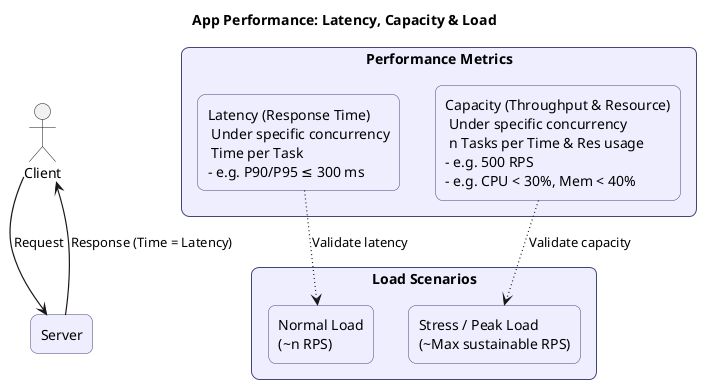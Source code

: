 @startuml
title App Performance: Latency, Capacity & Load

skinparam rectangle {
  BackgroundColor #eef
  BorderColor #447
  RoundCorner 15
}
skinparam arrow {
  Thickness 1.2
}

/' --- Components --- '/
actor Client
rectangle "Server" as Server

/' --- Request–Response Flow --- '/
Client -> Server : Request
Server --> Client : Response (Time = Latency)

/' --- Metrics & Load Types --- '/
rectangle "Performance Metrics" as Metrics {
  rectangle "Latency (Response Time)\n Under specific concurrency\n Time per Task\n- e.g. P90/P95 ≤ 300 ms" as Latency
  rectangle "Capacity (Throughput & Resource)\n Under specific concurrency\n n Tasks per Time & Res usage\n- e.g. 500 RPS\n- e.g. CPU < 30%, Mem < 40%" as Capacity
}

rectangle "Load Scenarios" as Load {
  rectangle "Normal Load\n(~n RPS)" as Normal
  rectangle "Stress / Peak Load\n(~Max sustainable RPS)" as Stress
}

/' --- Relationships --- '/
Latency -[dotted]-> Normal : "Validate latency"
Capacity -[dotted]-> Stress : "Validate capacity"

@enduml

